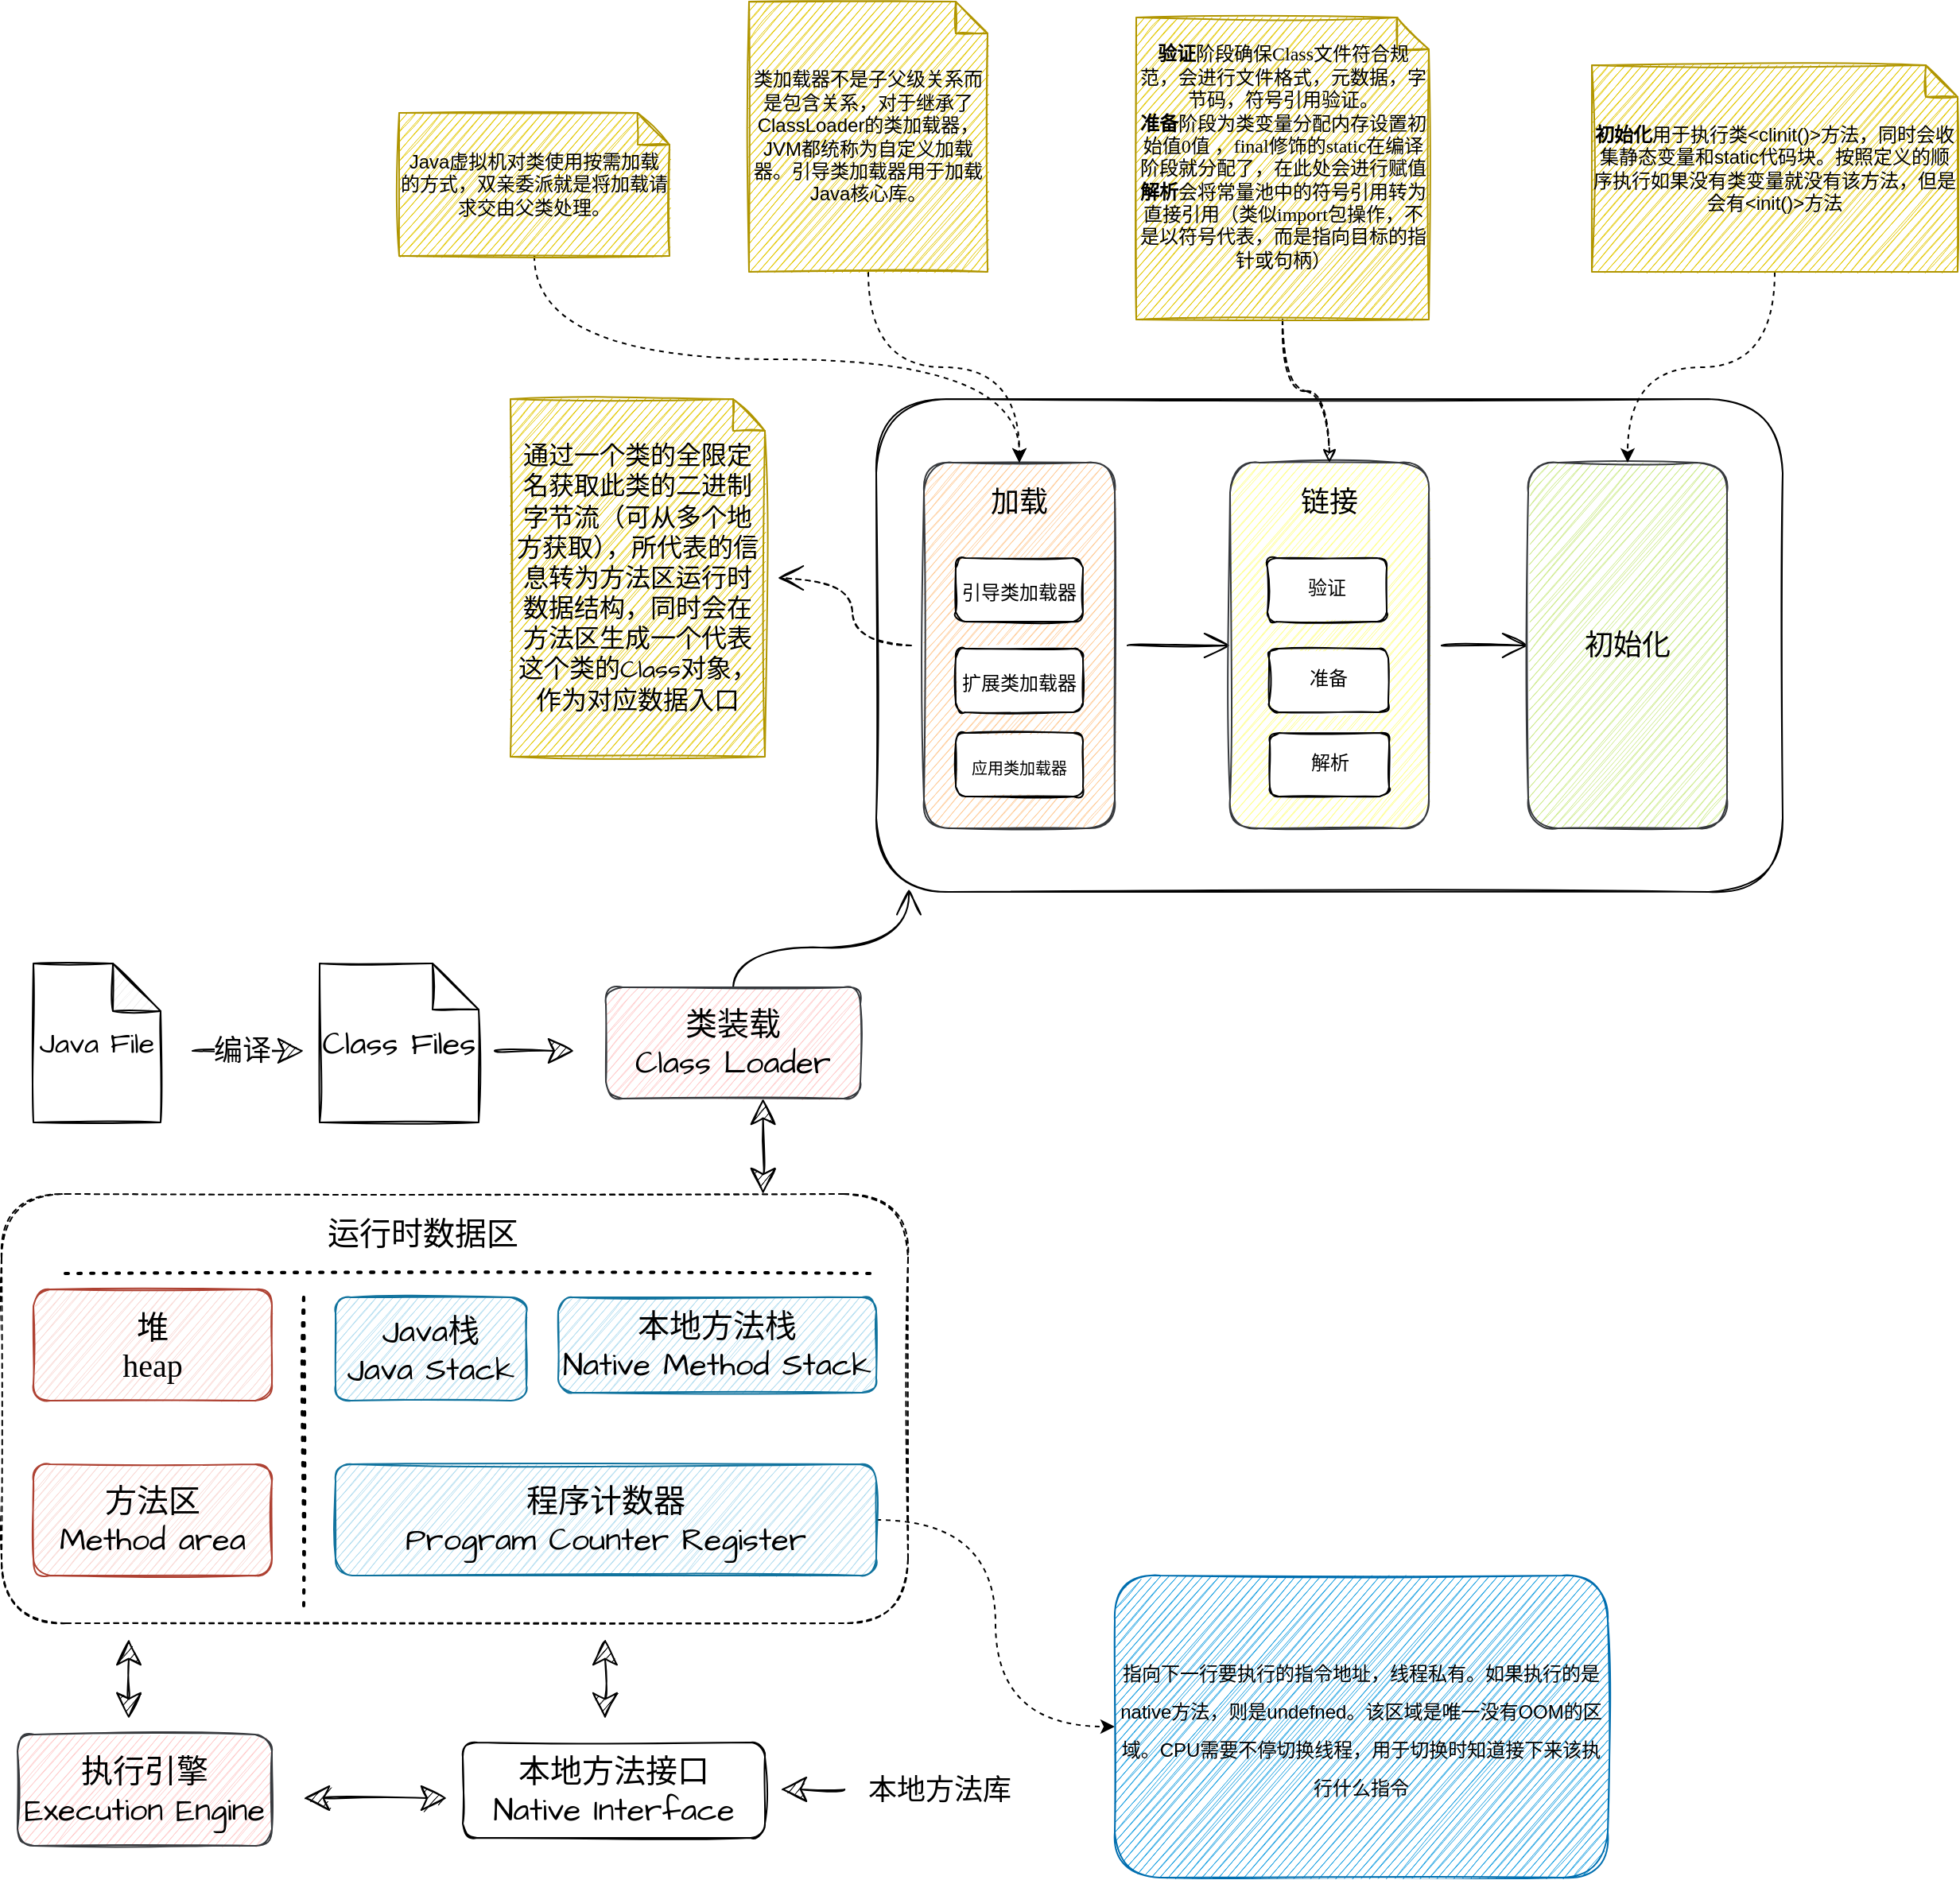 <mxfile compressed="false" version="20.3.0" type="device">
  <diagram id="UpFueUuBWqiXrLH55dX2" name="第 1 页">
    <mxGraphModel dx="193" dy="766" grid="1" gridSize="10" guides="1" tooltips="1" connect="1" arrows="1" fold="1" page="0" pageScale="1" pageWidth="1920" pageHeight="1200" background="none" math="0" shadow="0">
      <root>
        <mxCell id="0" />
        <mxCell id="1" parent="0" />
        <mxCell id="Faw4RQUeOR1Ntfg5_-7v-2" value="" style="rounded=1;whiteSpace=wrap;html=1;glass=0;shadow=0;sketch=1;fillColor=none;dashed=1;" parent="1" vertex="1">
          <mxGeometry x="610" y="480" width="570" height="270" as="geometry" />
        </mxCell>
        <mxCell id="Faw4RQUeOR1Ntfg5_-7v-4" value="堆 &lt;br&gt;heap" style="rounded=1;whiteSpace=wrap;html=1;sketch=1;hachureGap=4;fontFamily=微软雅黑;fontSize=20;fillColor=#fad9d5;strokeColor=#ae4132;" parent="1" vertex="1">
          <mxGeometry x="630" y="540" width="150" height="70" as="geometry" />
        </mxCell>
        <mxCell id="Faw4RQUeOR1Ntfg5_-7v-5" value="方法区 &lt;br&gt;Method area" style="rounded=1;whiteSpace=wrap;html=1;sketch=1;hachureGap=4;fontFamily=Architects Daughter;fontSource=https%3A%2F%2Ffonts.googleapis.com%2Fcss%3Ffamily%3DArchitects%2BDaughter;fontSize=20;fillColor=#fad9d5;strokeColor=#ae4132;" parent="1" vertex="1">
          <mxGeometry x="630" y="650" width="150" height="70" as="geometry" />
        </mxCell>
        <mxCell id="Faw4RQUeOR1Ntfg5_-7v-6" value="Java栈&lt;br&gt;Java Stack" style="rounded=1;whiteSpace=wrap;html=1;sketch=1;hachureGap=4;fontFamily=Architects Daughter;fontSource=https%3A%2F%2Ffonts.googleapis.com%2Fcss%3Ffamily%3DArchitects%2BDaughter;fontSize=20;fillColor=#b1ddf0;strokeColor=#10739e;" parent="1" vertex="1">
          <mxGeometry x="820" y="545" width="120" height="65" as="geometry" />
        </mxCell>
        <mxCell id="Faw4RQUeOR1Ntfg5_-7v-7" value="本地方法栈&lt;br&gt;Native Method Stack" style="rounded=1;whiteSpace=wrap;html=1;sketch=1;hachureGap=4;fontFamily=Architects Daughter;fontSource=https%3A%2F%2Ffonts.googleapis.com%2Fcss%3Ffamily%3DArchitects%2BDaughter;fontSize=20;fillColor=#b1ddf0;strokeColor=#10739e;" parent="1" vertex="1">
          <mxGeometry x="960" y="545" width="200" height="60" as="geometry" />
        </mxCell>
        <mxCell id="Bb6Hwb2SqrQJIxjeNM7L-2" value="" style="edgeStyle=orthogonalEdgeStyle;orthogonalLoop=1;jettySize=auto;html=1;dashed=1;curved=1;" edge="1" parent="1" source="Faw4RQUeOR1Ntfg5_-7v-8" target="Bb6Hwb2SqrQJIxjeNM7L-1">
          <mxGeometry relative="1" as="geometry" />
        </mxCell>
        <mxCell id="Faw4RQUeOR1Ntfg5_-7v-8" value="程序计数器&lt;br&gt;Program Counter Register" style="rounded=1;whiteSpace=wrap;html=1;sketch=1;hachureGap=4;fontFamily=Architects Daughter;fontSource=https%3A%2F%2Ffonts.googleapis.com%2Fcss%3Ffamily%3DArchitects%2BDaughter;fontSize=20;fillColor=#b1ddf0;strokeColor=#10739e;" parent="1" vertex="1">
          <mxGeometry x="820" y="650" width="340" height="70" as="geometry" />
        </mxCell>
        <mxCell id="Faw4RQUeOR1Ntfg5_-7v-9" value="运行时数据区" style="text;html=1;strokeColor=none;fillColor=none;align=center;verticalAlign=middle;whiteSpace=wrap;rounded=0;sketch=1;hachureGap=4;fontFamily=Architects Daughter;fontSource=https%3A%2F%2Ffonts.googleapis.com%2Fcss%3Ffamily%3DArchitects%2BDaughter;fontSize=20;" parent="1" vertex="1">
          <mxGeometry x="780" y="490" width="190" height="30" as="geometry" />
        </mxCell>
        <mxCell id="Faw4RQUeOR1Ntfg5_-7v-11" value="Class Files" style="shape=note;size=29;whiteSpace=wrap;html=1;rounded=1;sketch=1;hachureGap=4;fontFamily=Architects Daughter;fontSource=https%3A%2F%2Ffonts.googleapis.com%2Fcss%3Ffamily%3DArchitects%2BDaughter;fontSize=20;" parent="1" vertex="1">
          <mxGeometry x="810" y="335" width="100" height="100" as="geometry" />
        </mxCell>
        <mxCell id="Faw4RQUeOR1Ntfg5_-7v-56" style="edgeStyle=orthogonalEdgeStyle;sketch=1;hachureGap=4;orthogonalLoop=1;jettySize=auto;html=1;exitX=0.5;exitY=0;exitDx=0;exitDy=0;entryX=0.036;entryY=0.994;entryDx=0;entryDy=0;shadow=0;fontFamily=Architects Daughter;fontSource=https%3A%2F%2Ffonts.googleapis.com%2Fcss%3Ffamily%3DArchitects%2BDaughter;fontSize=18;endArrow=open;startSize=14;endSize=14;sourcePerimeterSpacing=8;targetPerimeterSpacing=8;curved=1;entryPerimeter=0;" parent="1" source="Faw4RQUeOR1Ntfg5_-7v-13" target="Faw4RQUeOR1Ntfg5_-7v-55" edge="1">
          <mxGeometry relative="1" as="geometry" />
        </mxCell>
        <mxCell id="Faw4RQUeOR1Ntfg5_-7v-13" value="类装载&lt;br&gt;Class Loader" style="rounded=1;whiteSpace=wrap;html=1;sketch=1;hachureGap=4;fontFamily=Architects Daughter;fontSource=https%3A%2F%2Ffonts.googleapis.com%2Fcss%3Ffamily%3DArchitects%2BDaughter;fontSize=20;fillColor=#ffcccc;strokeColor=#36393d;" parent="1" vertex="1">
          <mxGeometry x="990" y="350" width="160" height="70" as="geometry" />
        </mxCell>
        <mxCell id="Faw4RQUeOR1Ntfg5_-7v-17" value="执行引擎&lt;br&gt;Execution Engine" style="rounded=1;whiteSpace=wrap;html=1;sketch=1;hachureGap=4;fontFamily=Architects Daughter;fontSource=https%3A%2F%2Ffonts.googleapis.com%2Fcss%3Ffamily%3DArchitects%2BDaughter;fontSize=20;fillColor=#ffcccc;strokeColor=#36393d;" parent="1" vertex="1">
          <mxGeometry x="620" y="820" width="160" height="70" as="geometry" />
        </mxCell>
        <mxCell id="Faw4RQUeOR1Ntfg5_-7v-27" value="" style="endArrow=classic;html=1;rounded=1;shadow=0;sketch=1;hachureGap=4;fontFamily=Architects Daughter;fontSource=https%3A%2F%2Ffonts.googleapis.com%2Fcss%3Ffamily%3DArchitects%2BDaughter;fontSize=16;startSize=14;endSize=14;sourcePerimeterSpacing=8;targetPerimeterSpacing=8;curved=1;" parent="1" edge="1">
          <mxGeometry width="50" height="50" relative="1" as="geometry">
            <mxPoint x="920" y="390" as="sourcePoint" />
            <mxPoint x="970" y="390" as="targetPoint" />
          </mxGeometry>
        </mxCell>
        <mxCell id="Faw4RQUeOR1Ntfg5_-7v-28" value="" style="endArrow=classic;startArrow=classic;html=1;rounded=1;shadow=0;sketch=1;hachureGap=4;fontFamily=Architects Daughter;fontSource=https%3A%2F%2Ffonts.googleapis.com%2Fcss%3Ffamily%3DArchitects%2BDaughter;fontSize=16;startSize=14;endSize=14;sourcePerimeterSpacing=8;targetPerimeterSpacing=8;curved=1;" parent="1" edge="1">
          <mxGeometry width="50" height="50" relative="1" as="geometry">
            <mxPoint x="690" y="810" as="sourcePoint" />
            <mxPoint x="690" y="760" as="targetPoint" />
          </mxGeometry>
        </mxCell>
        <mxCell id="Faw4RQUeOR1Ntfg5_-7v-29" value="" style="endArrow=classic;startArrow=classic;html=1;rounded=1;shadow=0;sketch=1;hachureGap=4;fontFamily=Architects Daughter;fontSource=https%3A%2F%2Ffonts.googleapis.com%2Fcss%3Ffamily%3DArchitects%2BDaughter;fontSize=16;startSize=14;endSize=14;sourcePerimeterSpacing=8;targetPerimeterSpacing=8;curved=1;" parent="1" edge="1">
          <mxGeometry width="50" height="50" relative="1" as="geometry">
            <mxPoint x="1088.82" y="480" as="sourcePoint" />
            <mxPoint x="1088.82" y="420" as="targetPoint" />
          </mxGeometry>
        </mxCell>
        <mxCell id="Faw4RQUeOR1Ntfg5_-7v-31" value="" style="endArrow=classic;startArrow=classic;html=1;rounded=1;shadow=0;sketch=1;hachureGap=4;fontFamily=Architects Daughter;fontSource=https%3A%2F%2Ffonts.googleapis.com%2Fcss%3Ffamily%3DArchitects%2BDaughter;fontSize=16;startSize=14;endSize=14;sourcePerimeterSpacing=8;targetPerimeterSpacing=8;curved=1;" parent="1" edge="1">
          <mxGeometry width="50" height="50" relative="1" as="geometry">
            <mxPoint x="800" y="860" as="sourcePoint" />
            <mxPoint x="890" y="860" as="targetPoint" />
          </mxGeometry>
        </mxCell>
        <mxCell id="Faw4RQUeOR1Ntfg5_-7v-32" value="本地方法接口&lt;br&gt;Native Interface" style="rounded=1;whiteSpace=wrap;html=1;sketch=1;hachureGap=4;fontFamily=Architects Daughter;fontSource=https%3A%2F%2Ffonts.googleapis.com%2Fcss%3Ffamily%3DArchitects%2BDaughter;fontSize=20;fillColor=none;" parent="1" vertex="1">
          <mxGeometry x="900" y="825" width="190" height="60" as="geometry" />
        </mxCell>
        <mxCell id="Faw4RQUeOR1Ntfg5_-7v-33" value="" style="endArrow=classic;startArrow=classic;html=1;rounded=1;shadow=0;sketch=1;hachureGap=4;fontFamily=Architects Daughter;fontSource=https%3A%2F%2Ffonts.googleapis.com%2Fcss%3Ffamily%3DArchitects%2BDaughter;fontSize=16;startSize=14;endSize=14;sourcePerimeterSpacing=8;targetPerimeterSpacing=8;curved=1;" parent="1" edge="1">
          <mxGeometry width="50" height="50" relative="1" as="geometry">
            <mxPoint x="989.47" y="810.0" as="sourcePoint" />
            <mxPoint x="989.47" y="760.0" as="targetPoint" />
          </mxGeometry>
        </mxCell>
        <mxCell id="Faw4RQUeOR1Ntfg5_-7v-34" value="本地方法库" style="text;html=1;strokeColor=none;fillColor=none;align=center;verticalAlign=middle;whiteSpace=wrap;rounded=0;sketch=1;hachureGap=4;fontFamily=Architects Daughter;fontSource=https%3A%2F%2Ffonts.googleapis.com%2Fcss%3Ffamily%3DArchitects%2BDaughter;fontSize=18;" parent="1" vertex="1">
          <mxGeometry x="1140" y="840" width="120" height="30" as="geometry" />
        </mxCell>
        <mxCell id="Faw4RQUeOR1Ntfg5_-7v-36" value="" style="endArrow=classic;html=1;rounded=1;shadow=0;sketch=1;hachureGap=4;fontFamily=Architects Daughter;fontSource=https%3A%2F%2Ffonts.googleapis.com%2Fcss%3Ffamily%3DArchitects%2BDaughter;fontSize=16;startSize=14;endSize=14;sourcePerimeterSpacing=8;targetPerimeterSpacing=8;curved=1;" parent="1" edge="1">
          <mxGeometry width="50" height="50" relative="1" as="geometry">
            <mxPoint x="1140" y="854.47" as="sourcePoint" />
            <mxPoint x="1100" y="854.47" as="targetPoint" />
          </mxGeometry>
        </mxCell>
        <mxCell id="Faw4RQUeOR1Ntfg5_-7v-39" value="" style="endArrow=none;dashed=1;html=1;dashPattern=1 3;strokeWidth=2;rounded=0;shadow=0;sketch=1;hachureGap=4;fontFamily=Architects Daughter;fontSource=https%3A%2F%2Ffonts.googleapis.com%2Fcss%3Ffamily%3DArchitects%2BDaughter;fontSize=16;startSize=14;endSize=14;sourcePerimeterSpacing=8;targetPerimeterSpacing=8;" parent="1" edge="1">
          <mxGeometry width="50" height="50" relative="1" as="geometry">
            <mxPoint x="800" y="739" as="sourcePoint" />
            <mxPoint x="800" y="544" as="targetPoint" />
          </mxGeometry>
        </mxCell>
        <mxCell id="Faw4RQUeOR1Ntfg5_-7v-40" value="" style="endArrow=none;dashed=1;html=1;dashPattern=1 3;strokeWidth=2;rounded=0;shadow=0;sketch=1;hachureGap=4;fontFamily=Architects Daughter;fontSource=https%3A%2F%2Ffonts.googleapis.com%2Fcss%3Ffamily%3DArchitects%2BDaughter;fontSize=18;startSize=14;endSize=14;sourcePerimeterSpacing=8;targetPerimeterSpacing=8;" parent="1" edge="1">
          <mxGeometry width="50" height="50" relative="1" as="geometry">
            <mxPoint x="650" y="530" as="sourcePoint" />
            <mxPoint x="1160" y="530" as="targetPoint" />
          </mxGeometry>
        </mxCell>
        <mxCell id="Faw4RQUeOR1Ntfg5_-7v-44" value="Java File" style="shape=note;whiteSpace=wrap;html=1;backgroundOutline=1;darkOpacity=0.05;rounded=1;sketch=1;hachureGap=4;fontFamily=Architects Daughter;fontSource=https%3A%2F%2Ffonts.googleapis.com%2Fcss%3Ffamily%3DArchitects%2BDaughter;fontSize=18;" parent="1" vertex="1">
          <mxGeometry x="630" y="335" width="80" height="100" as="geometry" />
        </mxCell>
        <mxCell id="Faw4RQUeOR1Ntfg5_-7v-45" value="" style="endArrow=classic;html=1;rounded=1;shadow=0;sketch=1;hachureGap=4;fontFamily=Architects Daughter;fontSource=https%3A%2F%2Ffonts.googleapis.com%2Fcss%3Ffamily%3DArchitects%2BDaughter;fontSize=16;startSize=14;endSize=14;sourcePerimeterSpacing=8;targetPerimeterSpacing=8;curved=1;" parent="1" edge="1">
          <mxGeometry width="50" height="50" relative="1" as="geometry">
            <mxPoint x="730" y="390" as="sourcePoint" />
            <mxPoint x="800" y="390" as="targetPoint" />
          </mxGeometry>
        </mxCell>
        <mxCell id="Faw4RQUeOR1Ntfg5_-7v-53" value="编译" style="edgeLabel;html=1;align=center;verticalAlign=middle;resizable=0;points=[];fontSize=18;fontFamily=Architects Daughter;" parent="Faw4RQUeOR1Ntfg5_-7v-45" vertex="1" connectable="0">
          <mxGeometry x="-0.533" relative="1" as="geometry">
            <mxPoint x="14" as="offset" />
          </mxGeometry>
        </mxCell>
        <mxCell id="Faw4RQUeOR1Ntfg5_-7v-55" value="" style="rounded=1;whiteSpace=wrap;html=1;sketch=1;hachureGap=4;fontFamily=Architects Daughter;fontSource=https%3A%2F%2Ffonts.googleapis.com%2Fcss%3Ffamily%3DArchitects%2BDaughter;fontSize=18;fillColor=none;" parent="1" vertex="1">
          <mxGeometry x="1160" y="-20" width="570" height="310" as="geometry" />
        </mxCell>
        <mxCell id="Faw4RQUeOR1Ntfg5_-7v-62" style="edgeStyle=orthogonalEdgeStyle;curved=1;sketch=1;hachureGap=4;orthogonalLoop=1;jettySize=auto;html=1;entryX=0;entryY=0.5;entryDx=0;entryDy=0;shadow=0;fontFamily=Architects Daughter;fontSource=https%3A%2F%2Ffonts.googleapis.com%2Fcss%3Ffamily%3DArchitects%2BDaughter;fontSize=18;endArrow=open;startSize=14;endSize=14;sourcePerimeterSpacing=8;targetPerimeterSpacing=8;" parent="1" source="Faw4RQUeOR1Ntfg5_-7v-59" target="Faw4RQUeOR1Ntfg5_-7v-60" edge="1">
          <mxGeometry relative="1" as="geometry" />
        </mxCell>
        <mxCell id="Faw4RQUeOR1Ntfg5_-7v-75" style="edgeStyle=orthogonalEdgeStyle;curved=1;sketch=1;hachureGap=4;orthogonalLoop=1;jettySize=auto;html=1;shadow=0;fontFamily=Architects Daughter;fontSource=https%3A%2F%2Ffonts.googleapis.com%2Fcss%3Ffamily%3DArchitects%2BDaughter;fontSize=16;endArrow=open;startSize=14;endSize=14;sourcePerimeterSpacing=8;targetPerimeterSpacing=8;dashed=1;" parent="1" source="Faw4RQUeOR1Ntfg5_-7v-59" target="Faw4RQUeOR1Ntfg5_-7v-74" edge="1">
          <mxGeometry relative="1" as="geometry" />
        </mxCell>
        <mxCell id="Faw4RQUeOR1Ntfg5_-7v-59" value="" style="rounded=1;whiteSpace=wrap;html=1;sketch=1;hachureGap=4;fontFamily=Architects Daughter;fontSource=https%3A%2F%2Ffonts.googleapis.com%2Fcss%3Ffamily%3DArchitects%2BDaughter;fontSize=18;fillColor=#ffcc99;strokeColor=#36393d;" parent="1" vertex="1">
          <mxGeometry x="1190" y="20" width="120" height="230" as="geometry" />
        </mxCell>
        <mxCell id="Faw4RQUeOR1Ntfg5_-7v-63" style="edgeStyle=orthogonalEdgeStyle;curved=1;sketch=1;hachureGap=4;orthogonalLoop=1;jettySize=auto;html=1;entryX=0;entryY=0.5;entryDx=0;entryDy=0;shadow=0;fontFamily=Architects Daughter;fontSource=https%3A%2F%2Ffonts.googleapis.com%2Fcss%3Ffamily%3DArchitects%2BDaughter;fontSize=18;endArrow=open;startSize=14;endSize=14;sourcePerimeterSpacing=8;targetPerimeterSpacing=8;" parent="1" source="Faw4RQUeOR1Ntfg5_-7v-60" target="Faw4RQUeOR1Ntfg5_-7v-61" edge="1">
          <mxGeometry relative="1" as="geometry" />
        </mxCell>
        <mxCell id="Faw4RQUeOR1Ntfg5_-7v-60" value="" style="rounded=1;whiteSpace=wrap;html=1;sketch=1;hachureGap=4;fontFamily=Architects Daughter;fontSource=https%3A%2F%2Ffonts.googleapis.com%2Fcss%3Ffamily%3DArchitects%2BDaughter;fontSize=18;fillColor=#ffff88;strokeColor=#36393d;" parent="1" vertex="1">
          <mxGeometry x="1382.5" y="20" width="125" height="230" as="geometry" />
        </mxCell>
        <mxCell id="Faw4RQUeOR1Ntfg5_-7v-61" value="初始化" style="rounded=1;whiteSpace=wrap;html=1;sketch=1;hachureGap=4;fontFamily=Architects Daughter;fontSource=https%3A%2F%2Ffonts.googleapis.com%2Fcss%3Ffamily%3DArchitects%2BDaughter;fontSize=18;fillColor=#cdeb8b;strokeColor=#36393d;" parent="1" vertex="1">
          <mxGeometry x="1570" y="20" width="125" height="230" as="geometry" />
        </mxCell>
        <mxCell id="Faw4RQUeOR1Ntfg5_-7v-64" value="加载" style="text;html=1;strokeColor=none;fillColor=none;align=center;verticalAlign=middle;whiteSpace=wrap;rounded=0;sketch=1;hachureGap=4;fontFamily=Architects Daughter;fontSource=https%3A%2F%2Ffonts.googleapis.com%2Fcss%3Ffamily%3DArchitects%2BDaughter;fontSize=18;" parent="1" vertex="1">
          <mxGeometry x="1220" y="30" width="60" height="30" as="geometry" />
        </mxCell>
        <mxCell id="Faw4RQUeOR1Ntfg5_-7v-65" value="链接" style="text;html=1;strokeColor=none;fillColor=none;align=center;verticalAlign=middle;whiteSpace=wrap;rounded=0;sketch=1;hachureGap=4;fontFamily=Architects Daughter;fontSource=https%3A%2F%2Ffonts.googleapis.com%2Fcss%3Ffamily%3DArchitects%2BDaughter;fontSize=18;" parent="1" vertex="1">
          <mxGeometry x="1415" y="30" width="60" height="30" as="geometry" />
        </mxCell>
        <mxCell id="Faw4RQUeOR1Ntfg5_-7v-66" value="&lt;font style=&quot;font-size: 12px;&quot;&gt;引导类加载器&lt;/font&gt;" style="rounded=1;whiteSpace=wrap;html=1;sketch=1;hachureGap=4;fontFamily=Architects Daughter;fontSource=https%3A%2F%2Ffonts.googleapis.com%2Fcss%3Ffamily%3DArchitects%2BDaughter;fontSize=18;" parent="1" vertex="1">
          <mxGeometry x="1210" y="80" width="80" height="40" as="geometry" />
        </mxCell>
        <mxCell id="Faw4RQUeOR1Ntfg5_-7v-67" value="&lt;font style=&quot;font-size: 12px;&quot;&gt;扩展类加载器&lt;/font&gt;" style="rounded=1;whiteSpace=wrap;html=1;sketch=1;hachureGap=4;fontFamily=Architects Daughter;fontSource=https%3A%2F%2Ffonts.googleapis.com%2Fcss%3Ffamily%3DArchitects%2BDaughter;fontSize=18;" parent="1" vertex="1">
          <mxGeometry x="1210" y="137" width="80" height="40" as="geometry" />
        </mxCell>
        <mxCell id="Faw4RQUeOR1Ntfg5_-7v-68" value="&lt;font size=&quot;1&quot;&gt;应用类加载器&lt;/font&gt;" style="rounded=1;whiteSpace=wrap;html=1;sketch=1;hachureGap=4;fontFamily=Architects Daughter;fontSource=https%3A%2F%2Ffonts.googleapis.com%2Fcss%3Ffamily%3DArchitects%2BDaughter;fontSize=18;" parent="1" vertex="1">
          <mxGeometry x="1210" y="190" width="80" height="40" as="geometry" />
        </mxCell>
        <mxCell id="Faw4RQUeOR1Ntfg5_-7v-69" value="验证" style="rounded=1;whiteSpace=wrap;html=1;sketch=1;hachureGap=4;fontFamily=Architects Daughter;fontSource=https%3A%2F%2Ffonts.googleapis.com%2Fcss%3Ffamily%3DArchitects%2BDaughter;fontSize=12;" parent="1" vertex="1">
          <mxGeometry x="1406" y="80" width="75" height="40" as="geometry" />
        </mxCell>
        <mxCell id="Faw4RQUeOR1Ntfg5_-7v-70" value="准备" style="rounded=1;whiteSpace=wrap;html=1;sketch=1;hachureGap=4;fontFamily=Architects Daughter;fontSource=https%3A%2F%2Ffonts.googleapis.com%2Fcss%3Ffamily%3DArchitects%2BDaughter;fontSize=12;" parent="1" vertex="1">
          <mxGeometry x="1407" y="137" width="75" height="40" as="geometry" />
        </mxCell>
        <mxCell id="Faw4RQUeOR1Ntfg5_-7v-71" value="解析" style="rounded=1;whiteSpace=wrap;html=1;sketch=1;hachureGap=4;fontFamily=Architects Daughter;fontSource=https%3A%2F%2Ffonts.googleapis.com%2Fcss%3Ffamily%3DArchitects%2BDaughter;fontSize=12;" parent="1" vertex="1">
          <mxGeometry x="1407.5" y="190" width="75" height="40" as="geometry" />
        </mxCell>
        <mxCell id="Faw4RQUeOR1Ntfg5_-7v-74" value="通过一个类的全限定名获取此类的二进制字节流（可从多个地方获取），所代表的信息转为方法区运行时数据结构，同时会在方法区生成一个代表这个类的Class对象，作为对应数据入口" style="shape=note;size=20;whiteSpace=wrap;html=1;rounded=0;shadow=0;glass=0;labelBackgroundColor=none;labelBorderColor=none;sketch=1;hachureGap=4;fontFamily=Architects Daughter;fontSource=https%3A%2F%2Ffonts.googleapis.com%2Fcss%3Ffamily%3DArchitects%2BDaughter;fontSize=16;fillColor=#e3c800;strokeColor=#B09500;fontColor=#000000;" parent="1" vertex="1">
          <mxGeometry x="930" y="-20" width="160" height="225" as="geometry" />
        </mxCell>
        <mxCell id="5SP2Hkb6CLst0mhZNxZb-2" style="edgeStyle=orthogonalEdgeStyle;orthogonalLoop=1;jettySize=auto;html=1;exitX=0.5;exitY=1;exitDx=0;exitDy=0;exitPerimeter=0;entryX=0.5;entryY=0;entryDx=0;entryDy=0;fontFamily=Comic Sans MS;sketch=1;curved=1;dashed=1;" parent="1" source="5SP2Hkb6CLst0mhZNxZb-1" target="Faw4RQUeOR1Ntfg5_-7v-60" edge="1">
          <mxGeometry relative="1" as="geometry" />
        </mxCell>
        <mxCell id="5SP2Hkb6CLst0mhZNxZb-1" value="&lt;font face=&quot;Comic Sans MS&quot;&gt;&lt;b&gt;验证&lt;/b&gt;阶段确保Class文件符合规范，会进行文件格式，元数据，字节码，符号引用验证。&lt;br&gt;&lt;b&gt;准备&lt;/b&gt;阶段为类变量分配内存设置初始值0值 ，final修饰的static在编译阶段就分配了，在此处会进行赋值&lt;br&gt;&lt;b&gt;解析&lt;/b&gt;会将常量池中的符号引用转为直接引用（类似import包操作，不是以符号代表，而是指向目标的指针或句柄）&lt;br&gt;&lt;br&gt;&lt;/font&gt;" style="shape=note;size=20;whiteSpace=wrap;html=1;fillColor=#e3c800;strokeColor=#B09500;sketch=1;fontColor=#000000;" parent="1" vertex="1">
          <mxGeometry x="1323.5" y="-260" width="184" height="190" as="geometry" />
        </mxCell>
        <mxCell id="kVb7bWOc-YhVNDlkIjAP-2" style="edgeStyle=orthogonalEdgeStyle;orthogonalLoop=1;jettySize=auto;html=1;exitX=0.5;exitY=1;exitDx=0;exitDy=0;exitPerimeter=0;curved=1;dashed=1;" parent="1" source="kVb7bWOc-YhVNDlkIjAP-1" target="Faw4RQUeOR1Ntfg5_-7v-61" edge="1">
          <mxGeometry relative="1" as="geometry" />
        </mxCell>
        <mxCell id="kVb7bWOc-YhVNDlkIjAP-1" value="&lt;b&gt;初始化&lt;/b&gt;用于执行类&amp;lt;clinit()&amp;gt;方法，同时会收集静态变量和static代码块。按照定义的顺序执行如果没有类变量就没有该方法，但是会有&amp;lt;init()&amp;gt;方法" style="shape=note;size=20;whiteSpace=wrap;html=1;fillColor=#e3c800;strokeColor=#B09500;sketch=1;fontColor=#000000;" parent="1" vertex="1">
          <mxGeometry x="1610" y="-230" width="230" height="130" as="geometry" />
        </mxCell>
        <mxCell id="R8C0xm-D3BiyWD3rxAFL-1" style="edgeStyle=orthogonalEdgeStyle;orthogonalLoop=1;jettySize=auto;html=1;exitX=0.5;exitY=1;exitDx=0;exitDy=0;exitPerimeter=0;entryX=0.5;entryY=0;entryDx=0;entryDy=0;curved=1;dashed=1;" parent="1" source="uavmwpKasLI_t1cetmPj-1" target="Faw4RQUeOR1Ntfg5_-7v-59" edge="1">
          <mxGeometry relative="1" as="geometry" />
        </mxCell>
        <mxCell id="uavmwpKasLI_t1cetmPj-1" value="类加载器不是子父级关系而是包含关系，对于继承了ClassLoader的类加载器，JVM都统称为自定义加载器。引导类加载器用于加载Java核心库。" style="shape=note;size=20;whiteSpace=wrap;html=1;fillColor=#e3c800;fontColor=#000000;strokeColor=#B09500;sketch=1;" parent="1" vertex="1">
          <mxGeometry x="1080" y="-270" width="150" height="170" as="geometry" />
        </mxCell>
        <mxCell id="R8C0xm-D3BiyWD3rxAFL-3" style="edgeStyle=orthogonalEdgeStyle;curved=1;orthogonalLoop=1;jettySize=auto;html=1;exitX=0.5;exitY=1;exitDx=0;exitDy=0;exitPerimeter=0;entryX=0.5;entryY=0;entryDx=0;entryDy=0;dashed=1;" parent="1" source="R8C0xm-D3BiyWD3rxAFL-2" target="Faw4RQUeOR1Ntfg5_-7v-59" edge="1">
          <mxGeometry relative="1" as="geometry" />
        </mxCell>
        <mxCell id="R8C0xm-D3BiyWD3rxAFL-2" value="Java虚拟机对类使用按需加载的方式，双亲委派就是将加载请求交由父类处理。" style="shape=note;size=20;whiteSpace=wrap;html=1;fillColor=#e3c800;fontColor=#000000;strokeColor=#B09500;sketch=1;" parent="1" vertex="1">
          <mxGeometry x="860" y="-200" width="170" height="90" as="geometry" />
        </mxCell>
        <mxCell id="Bb6Hwb2SqrQJIxjeNM7L-1" value="&lt;span style=&quot;color: rgb(0, 0, 0); font-family: Helvetica; font-size: 12px;&quot;&gt;指向下一行要执行的指令地址，线程私有。如果执行的是native方法，则是undefned。该区域是唯一没有OOM的区域。CPU需要不停切换线程，用于切换时知道接下来该执行什么指令&lt;/span&gt;" style="whiteSpace=wrap;html=1;fontSize=20;fontFamily=Architects Daughter;fillColor=#1ba1e2;strokeColor=#006EAF;rounded=1;sketch=1;hachureGap=4;fontSource=https%3A%2F%2Ffonts.googleapis.com%2Fcss%3Ffamily%3DArchitects%2BDaughter;fontColor=#ffffff;" vertex="1" parent="1">
          <mxGeometry x="1310" y="720" width="310" height="190" as="geometry" />
        </mxCell>
      </root>
    </mxGraphModel>
  </diagram>
</mxfile>
